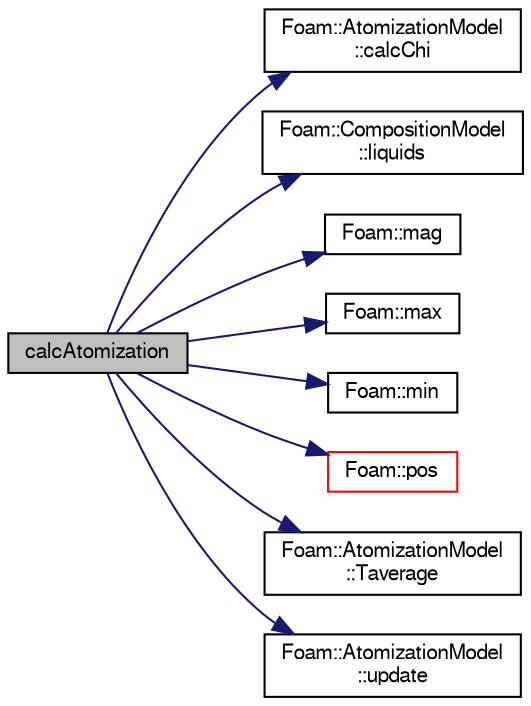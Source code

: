 digraph "calcAtomization"
{
  bgcolor="transparent";
  edge [fontname="FreeSans",fontsize="10",labelfontname="FreeSans",labelfontsize="10"];
  node [fontname="FreeSans",fontsize="10",shape=record];
  rankdir="LR";
  Node1 [label="calcAtomization",height=0.2,width=0.4,color="black", fillcolor="grey75", style="filled" fontcolor="black"];
  Node1 -> Node2 [color="midnightblue",fontsize="10",style="solid",fontname="FreeSans"];
  Node2 [label="Foam::AtomizationModel\l::calcChi",height=0.2,width=0.4,color="black",URL="$a00071.html#a6fcd71c0c912318b727bf68b3a1267eb",tooltip="Flag to indicate if chi needs to be calculated. "];
  Node1 -> Node3 [color="midnightblue",fontsize="10",style="solid",fontname="FreeSans"];
  Node3 [label="Foam::CompositionModel\l::liquids",height=0.2,width=0.4,color="black",URL="$a00321.html#a5380a8807acfea3ce69f4d4386f49f64",tooltip="Return the global (additional) liquids. "];
  Node1 -> Node4 [color="midnightblue",fontsize="10",style="solid",fontname="FreeSans"];
  Node4 [label="Foam::mag",height=0.2,width=0.4,color="black",URL="$a10237.html#a929da2a3fdcf3dacbbe0487d3a330dae"];
  Node1 -> Node5 [color="midnightblue",fontsize="10",style="solid",fontname="FreeSans"];
  Node5 [label="Foam::max",height=0.2,width=0.4,color="black",URL="$a10237.html#ac993e906cf2774ae77e666bc24e81733"];
  Node1 -> Node6 [color="midnightblue",fontsize="10",style="solid",fontname="FreeSans"];
  Node6 [label="Foam::min",height=0.2,width=0.4,color="black",URL="$a10237.html#a253e112ad2d56d96230ff39ea7f442dc"];
  Node1 -> Node7 [color="midnightblue",fontsize="10",style="solid",fontname="FreeSans"];
  Node7 [label="Foam::pos",height=0.2,width=0.4,color="red",URL="$a10237.html#a09a190b59f3d01b258bca0fa964a6212"];
  Node1 -> Node8 [color="midnightblue",fontsize="10",style="solid",fontname="FreeSans"];
  Node8 [label="Foam::AtomizationModel\l::Taverage",height=0.2,width=0.4,color="black",URL="$a00071.html#a6c3bf14c2d62e9f40a8eaf95ce40d26f",tooltip="Average temperature calculation. "];
  Node1 -> Node9 [color="midnightblue",fontsize="10",style="solid",fontname="FreeSans"];
  Node9 [label="Foam::AtomizationModel\l::update",height=0.2,width=0.4,color="black",URL="$a00071.html#a50843f146dc6c6f079097ec4d036ca57"];
}
